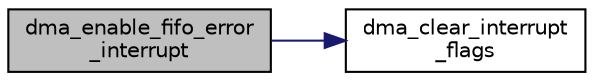 digraph "dma_enable_fifo_error_interrupt"
{
  edge [fontname="Helvetica",fontsize="10",labelfontname="Helvetica",labelfontsize="10"];
  node [fontname="Helvetica",fontsize="10",shape=record];
  rankdir="LR";
  Node1 [label="dma_enable_fifo_error\l_interrupt",height=0.2,width=0.4,color="black", fillcolor="grey75", style="filled" fontcolor="black"];
  Node1 -> Node2 [color="midnightblue",fontsize="10",style="solid",fontname="Helvetica"];
  Node2 [label="dma_clear_interrupt\l_flags",height=0.2,width=0.4,color="black", fillcolor="white", style="filled",URL="$group__dma__defines.html#ga1035bb6b7cbb49a026a64b96496fed61",tooltip="DMA Stream Clear Interrupt Flag."];
}
